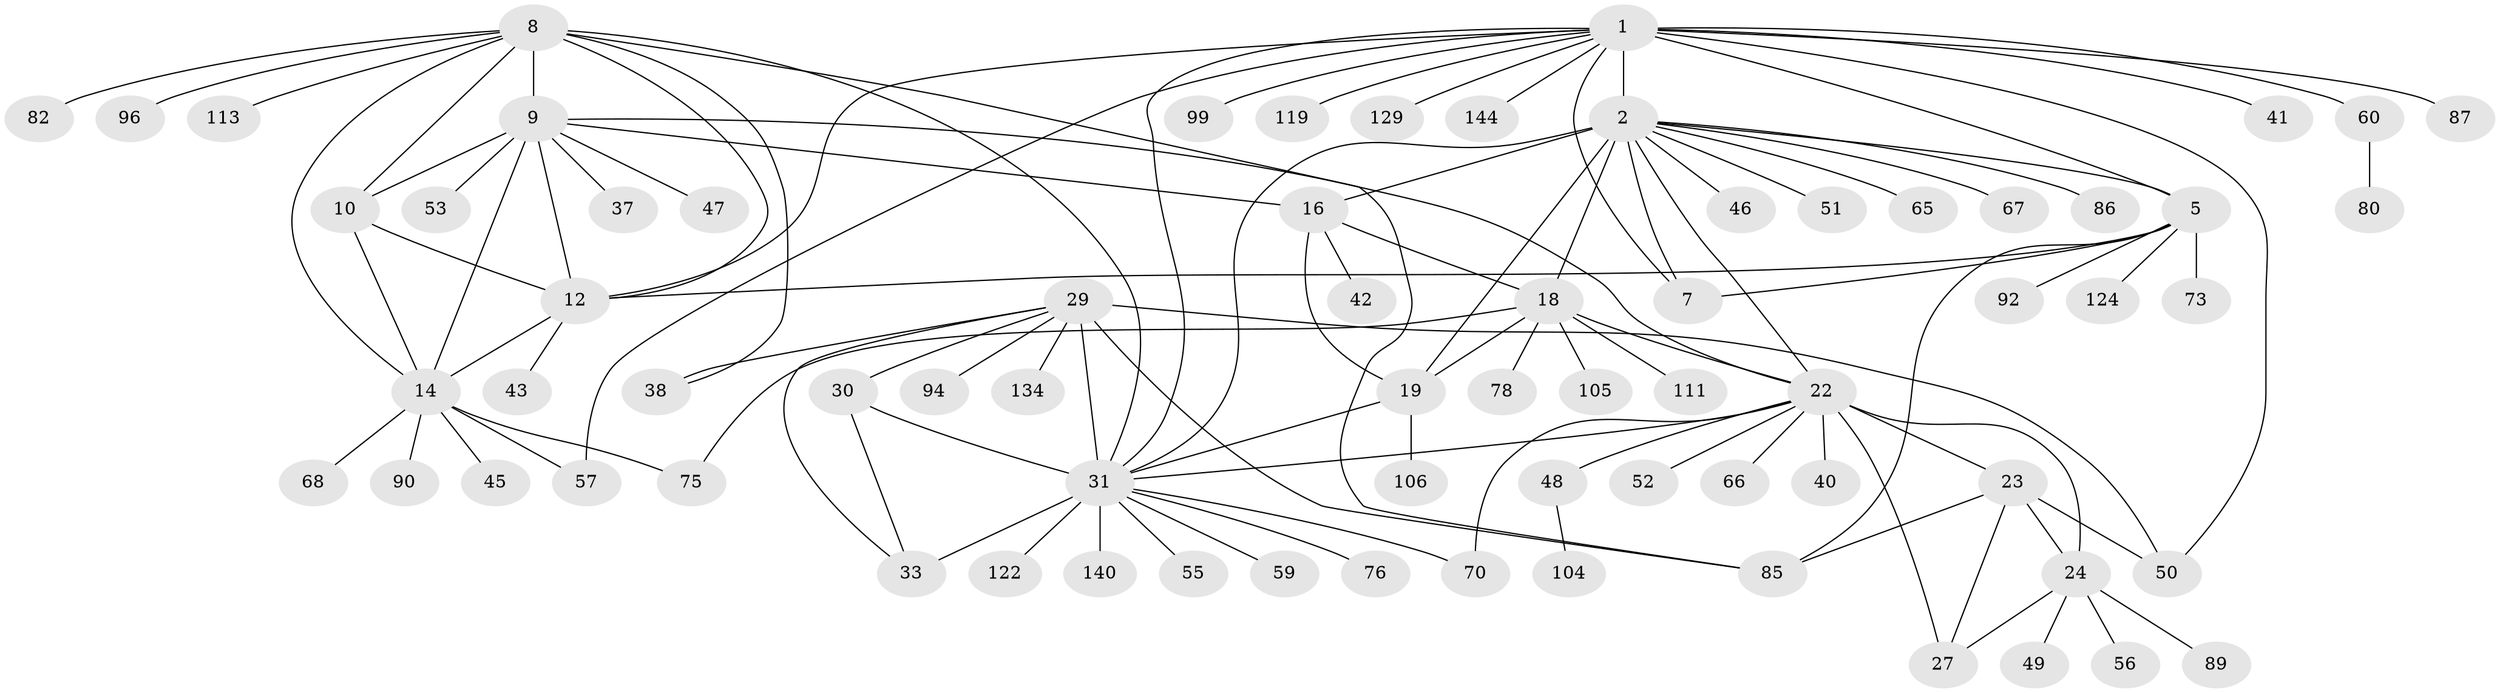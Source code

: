 // original degree distribution, {12: 0.020833333333333332, 7: 0.013888888888888888, 9: 0.0625, 11: 0.034722222222222224, 6: 0.020833333333333332, 8: 0.04861111111111111, 10: 0.020833333333333332, 14: 0.013888888888888888, 13: 0.006944444444444444, 1: 0.5902777777777778, 2: 0.10416666666666667, 3: 0.05555555555555555, 4: 0.006944444444444444}
// Generated by graph-tools (version 1.1) at 2025/16/03/09/25 04:16:08]
// undirected, 72 vertices, 106 edges
graph export_dot {
graph [start="1"]
  node [color=gray90,style=filled];
  1 [super="+4+71"];
  2 [super="+6+3"];
  5;
  7;
  8;
  9 [super="+11+63+141"];
  10 [super="+125+58"];
  12 [super="+112+44"];
  14;
  16 [super="+17+139+81"];
  18;
  19;
  22 [super="+123+26+28"];
  23 [super="+102+84+25"];
  24;
  27;
  29;
  30 [super="+93+88+83"];
  31 [super="+34+108+137+95+32"];
  33;
  37;
  38;
  40;
  41;
  42 [super="+61"];
  43;
  45;
  46;
  47;
  48;
  49;
  50 [super="+116"];
  51;
  52;
  53;
  55;
  56;
  57;
  59;
  60 [super="+131"];
  65;
  66;
  67;
  68;
  70;
  73;
  75;
  76;
  78;
  80;
  82;
  85 [super="+120"];
  86;
  87;
  89;
  90;
  92;
  94;
  96;
  99 [super="+135+130"];
  104;
  105;
  106;
  111;
  113;
  119;
  122 [super="+133"];
  124;
  129;
  134;
  140;
  144;
  1 -- 2 [weight=6];
  1 -- 5 [weight=2];
  1 -- 7 [weight=2];
  1 -- 12;
  1 -- 41;
  1 -- 50;
  1 -- 57;
  1 -- 119;
  1 -- 129;
  1 -- 99;
  1 -- 144;
  1 -- 87;
  1 -- 60;
  1 -- 31;
  2 -- 5 [weight=3];
  2 -- 7 [weight=3];
  2 -- 86;
  2 -- 51;
  2 -- 22;
  2 -- 65;
  2 -- 67;
  2 -- 46;
  2 -- 16 [weight=6];
  2 -- 18 [weight=3];
  2 -- 19 [weight=3];
  2 -- 31;
  5 -- 7;
  5 -- 73;
  5 -- 85;
  5 -- 92;
  5 -- 124;
  5 -- 12;
  8 -- 9 [weight=3];
  8 -- 10;
  8 -- 12;
  8 -- 14;
  8 -- 31;
  8 -- 38;
  8 -- 82;
  8 -- 85;
  8 -- 96;
  8 -- 113;
  9 -- 10 [weight=3];
  9 -- 12 [weight=3];
  9 -- 14 [weight=3];
  9 -- 47;
  9 -- 53;
  9 -- 16;
  9 -- 37;
  9 -- 22 [weight=2];
  10 -- 12;
  10 -- 14;
  12 -- 14;
  12 -- 43;
  14 -- 45;
  14 -- 57;
  14 -- 68;
  14 -- 75;
  14 -- 90;
  16 -- 18 [weight=2];
  16 -- 19 [weight=2];
  16 -- 42;
  18 -- 19;
  18 -- 75;
  18 -- 78;
  18 -- 105;
  18 -- 111;
  18 -- 22;
  19 -- 106;
  19 -- 31;
  22 -- 23 [weight=6];
  22 -- 24 [weight=3];
  22 -- 27 [weight=3];
  22 -- 66;
  22 -- 70 [weight=2];
  22 -- 40;
  22 -- 48;
  22 -- 52;
  22 -- 31;
  23 -- 24 [weight=2];
  23 -- 27 [weight=2];
  23 -- 50;
  23 -- 85;
  24 -- 27;
  24 -- 49;
  24 -- 56;
  24 -- 89;
  29 -- 30;
  29 -- 31 [weight=4];
  29 -- 33;
  29 -- 38;
  29 -- 50;
  29 -- 94;
  29 -- 134;
  29 -- 85;
  30 -- 31 [weight=4];
  30 -- 33;
  31 -- 33 [weight=4];
  31 -- 55;
  31 -- 70;
  31 -- 140;
  31 -- 76;
  31 -- 122;
  31 -- 59;
  48 -- 104;
  60 -- 80;
}
